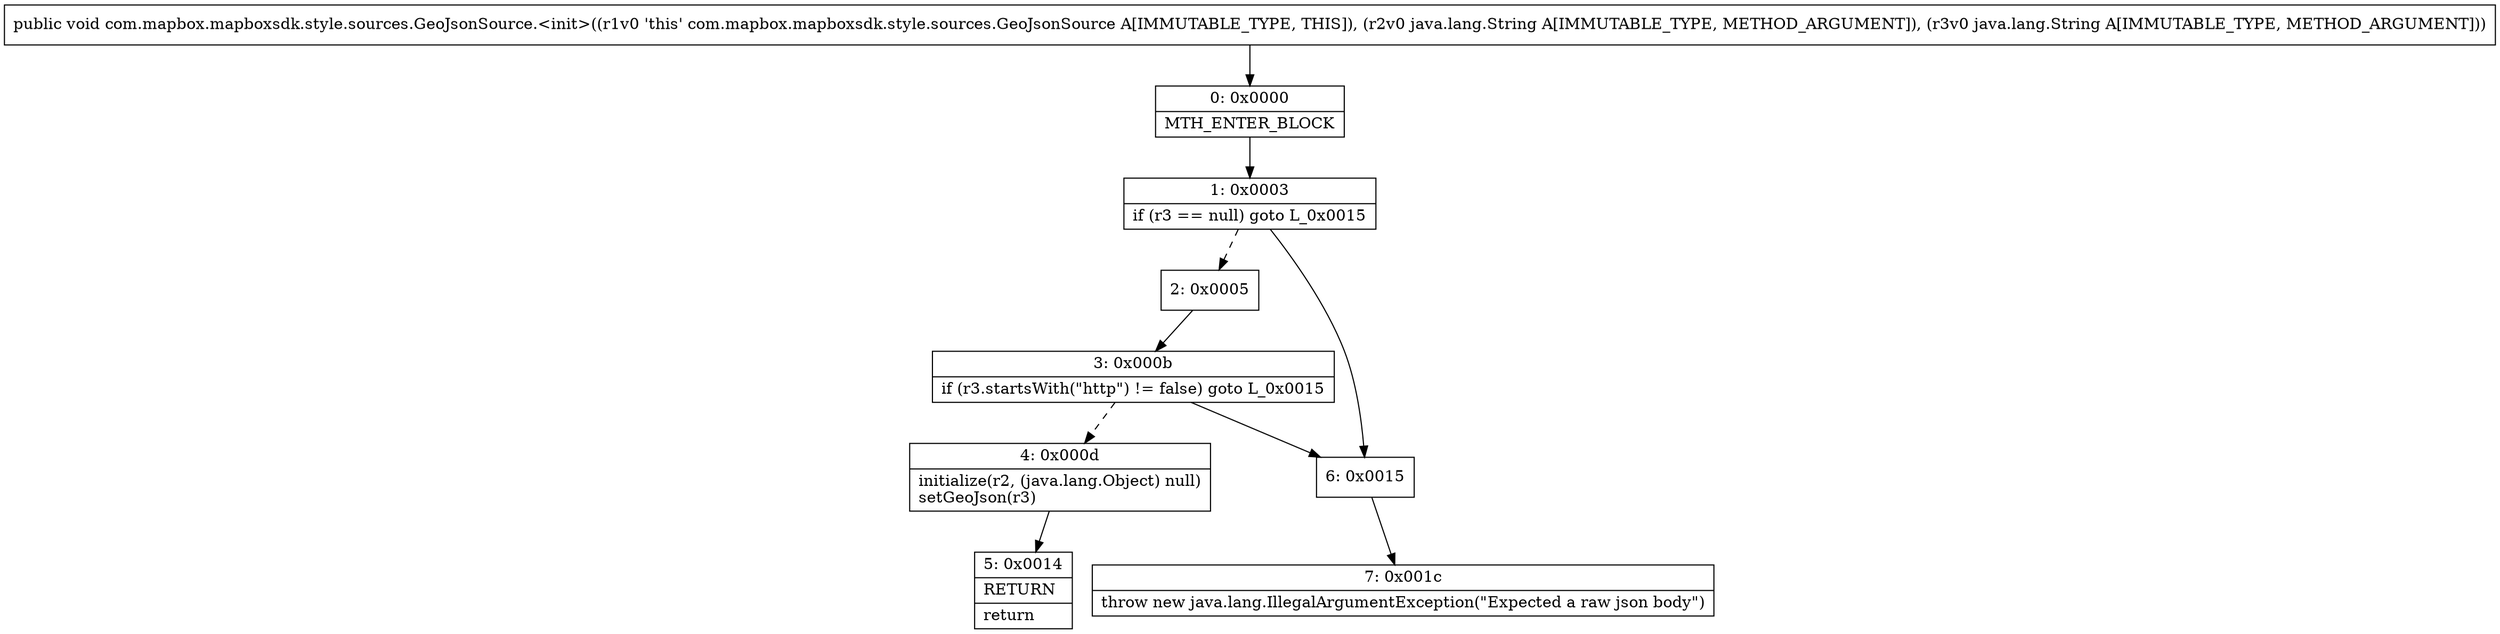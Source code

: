 digraph "CFG forcom.mapbox.mapboxsdk.style.sources.GeoJsonSource.\<init\>(Ljava\/lang\/String;Ljava\/lang\/String;)V" {
Node_0 [shape=record,label="{0\:\ 0x0000|MTH_ENTER_BLOCK\l}"];
Node_1 [shape=record,label="{1\:\ 0x0003|if (r3 == null) goto L_0x0015\l}"];
Node_2 [shape=record,label="{2\:\ 0x0005}"];
Node_3 [shape=record,label="{3\:\ 0x000b|if (r3.startsWith(\"http\") != false) goto L_0x0015\l}"];
Node_4 [shape=record,label="{4\:\ 0x000d|initialize(r2, (java.lang.Object) null)\lsetGeoJson(r3)\l}"];
Node_5 [shape=record,label="{5\:\ 0x0014|RETURN\l|return\l}"];
Node_6 [shape=record,label="{6\:\ 0x0015}"];
Node_7 [shape=record,label="{7\:\ 0x001c|throw new java.lang.IllegalArgumentException(\"Expected a raw json body\")\l}"];
MethodNode[shape=record,label="{public void com.mapbox.mapboxsdk.style.sources.GeoJsonSource.\<init\>((r1v0 'this' com.mapbox.mapboxsdk.style.sources.GeoJsonSource A[IMMUTABLE_TYPE, THIS]), (r2v0 java.lang.String A[IMMUTABLE_TYPE, METHOD_ARGUMENT]), (r3v0 java.lang.String A[IMMUTABLE_TYPE, METHOD_ARGUMENT])) }"];
MethodNode -> Node_0;
Node_0 -> Node_1;
Node_1 -> Node_2[style=dashed];
Node_1 -> Node_6;
Node_2 -> Node_3;
Node_3 -> Node_4[style=dashed];
Node_3 -> Node_6;
Node_4 -> Node_5;
Node_6 -> Node_7;
}

